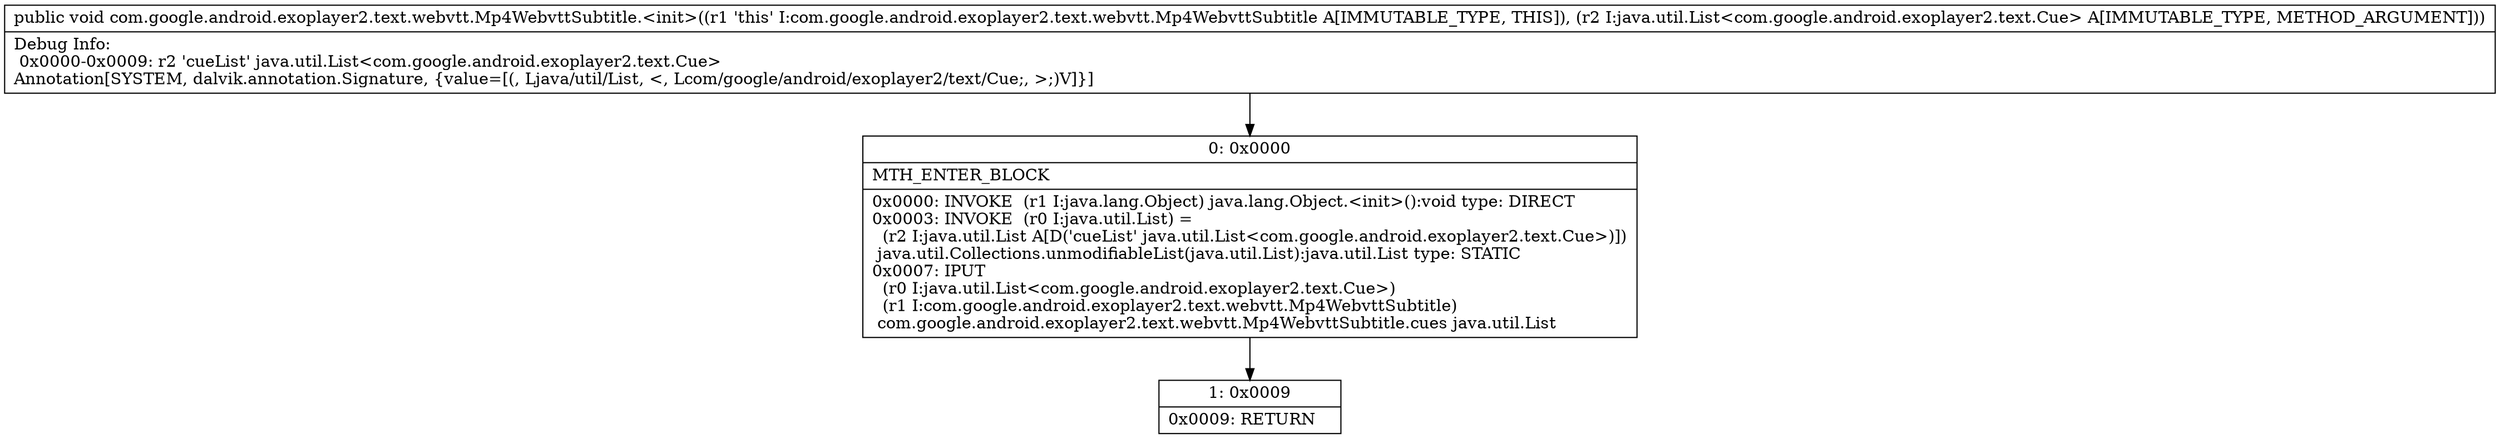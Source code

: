 digraph "CFG forcom.google.android.exoplayer2.text.webvtt.Mp4WebvttSubtitle.\<init\>(Ljava\/util\/List;)V" {
Node_0 [shape=record,label="{0\:\ 0x0000|MTH_ENTER_BLOCK\l|0x0000: INVOKE  (r1 I:java.lang.Object) java.lang.Object.\<init\>():void type: DIRECT \l0x0003: INVOKE  (r0 I:java.util.List) = \l  (r2 I:java.util.List A[D('cueList' java.util.List\<com.google.android.exoplayer2.text.Cue\>)])\l java.util.Collections.unmodifiableList(java.util.List):java.util.List type: STATIC \l0x0007: IPUT  \l  (r0 I:java.util.List\<com.google.android.exoplayer2.text.Cue\>)\l  (r1 I:com.google.android.exoplayer2.text.webvtt.Mp4WebvttSubtitle)\l com.google.android.exoplayer2.text.webvtt.Mp4WebvttSubtitle.cues java.util.List \l}"];
Node_1 [shape=record,label="{1\:\ 0x0009|0x0009: RETURN   \l}"];
MethodNode[shape=record,label="{public void com.google.android.exoplayer2.text.webvtt.Mp4WebvttSubtitle.\<init\>((r1 'this' I:com.google.android.exoplayer2.text.webvtt.Mp4WebvttSubtitle A[IMMUTABLE_TYPE, THIS]), (r2 I:java.util.List\<com.google.android.exoplayer2.text.Cue\> A[IMMUTABLE_TYPE, METHOD_ARGUMENT]))  | Debug Info:\l  0x0000\-0x0009: r2 'cueList' java.util.List\<com.google.android.exoplayer2.text.Cue\>\lAnnotation[SYSTEM, dalvik.annotation.Signature, \{value=[(, Ljava\/util\/List, \<, Lcom\/google\/android\/exoplayer2\/text\/Cue;, \>;)V]\}]\l}"];
MethodNode -> Node_0;
Node_0 -> Node_1;
}

